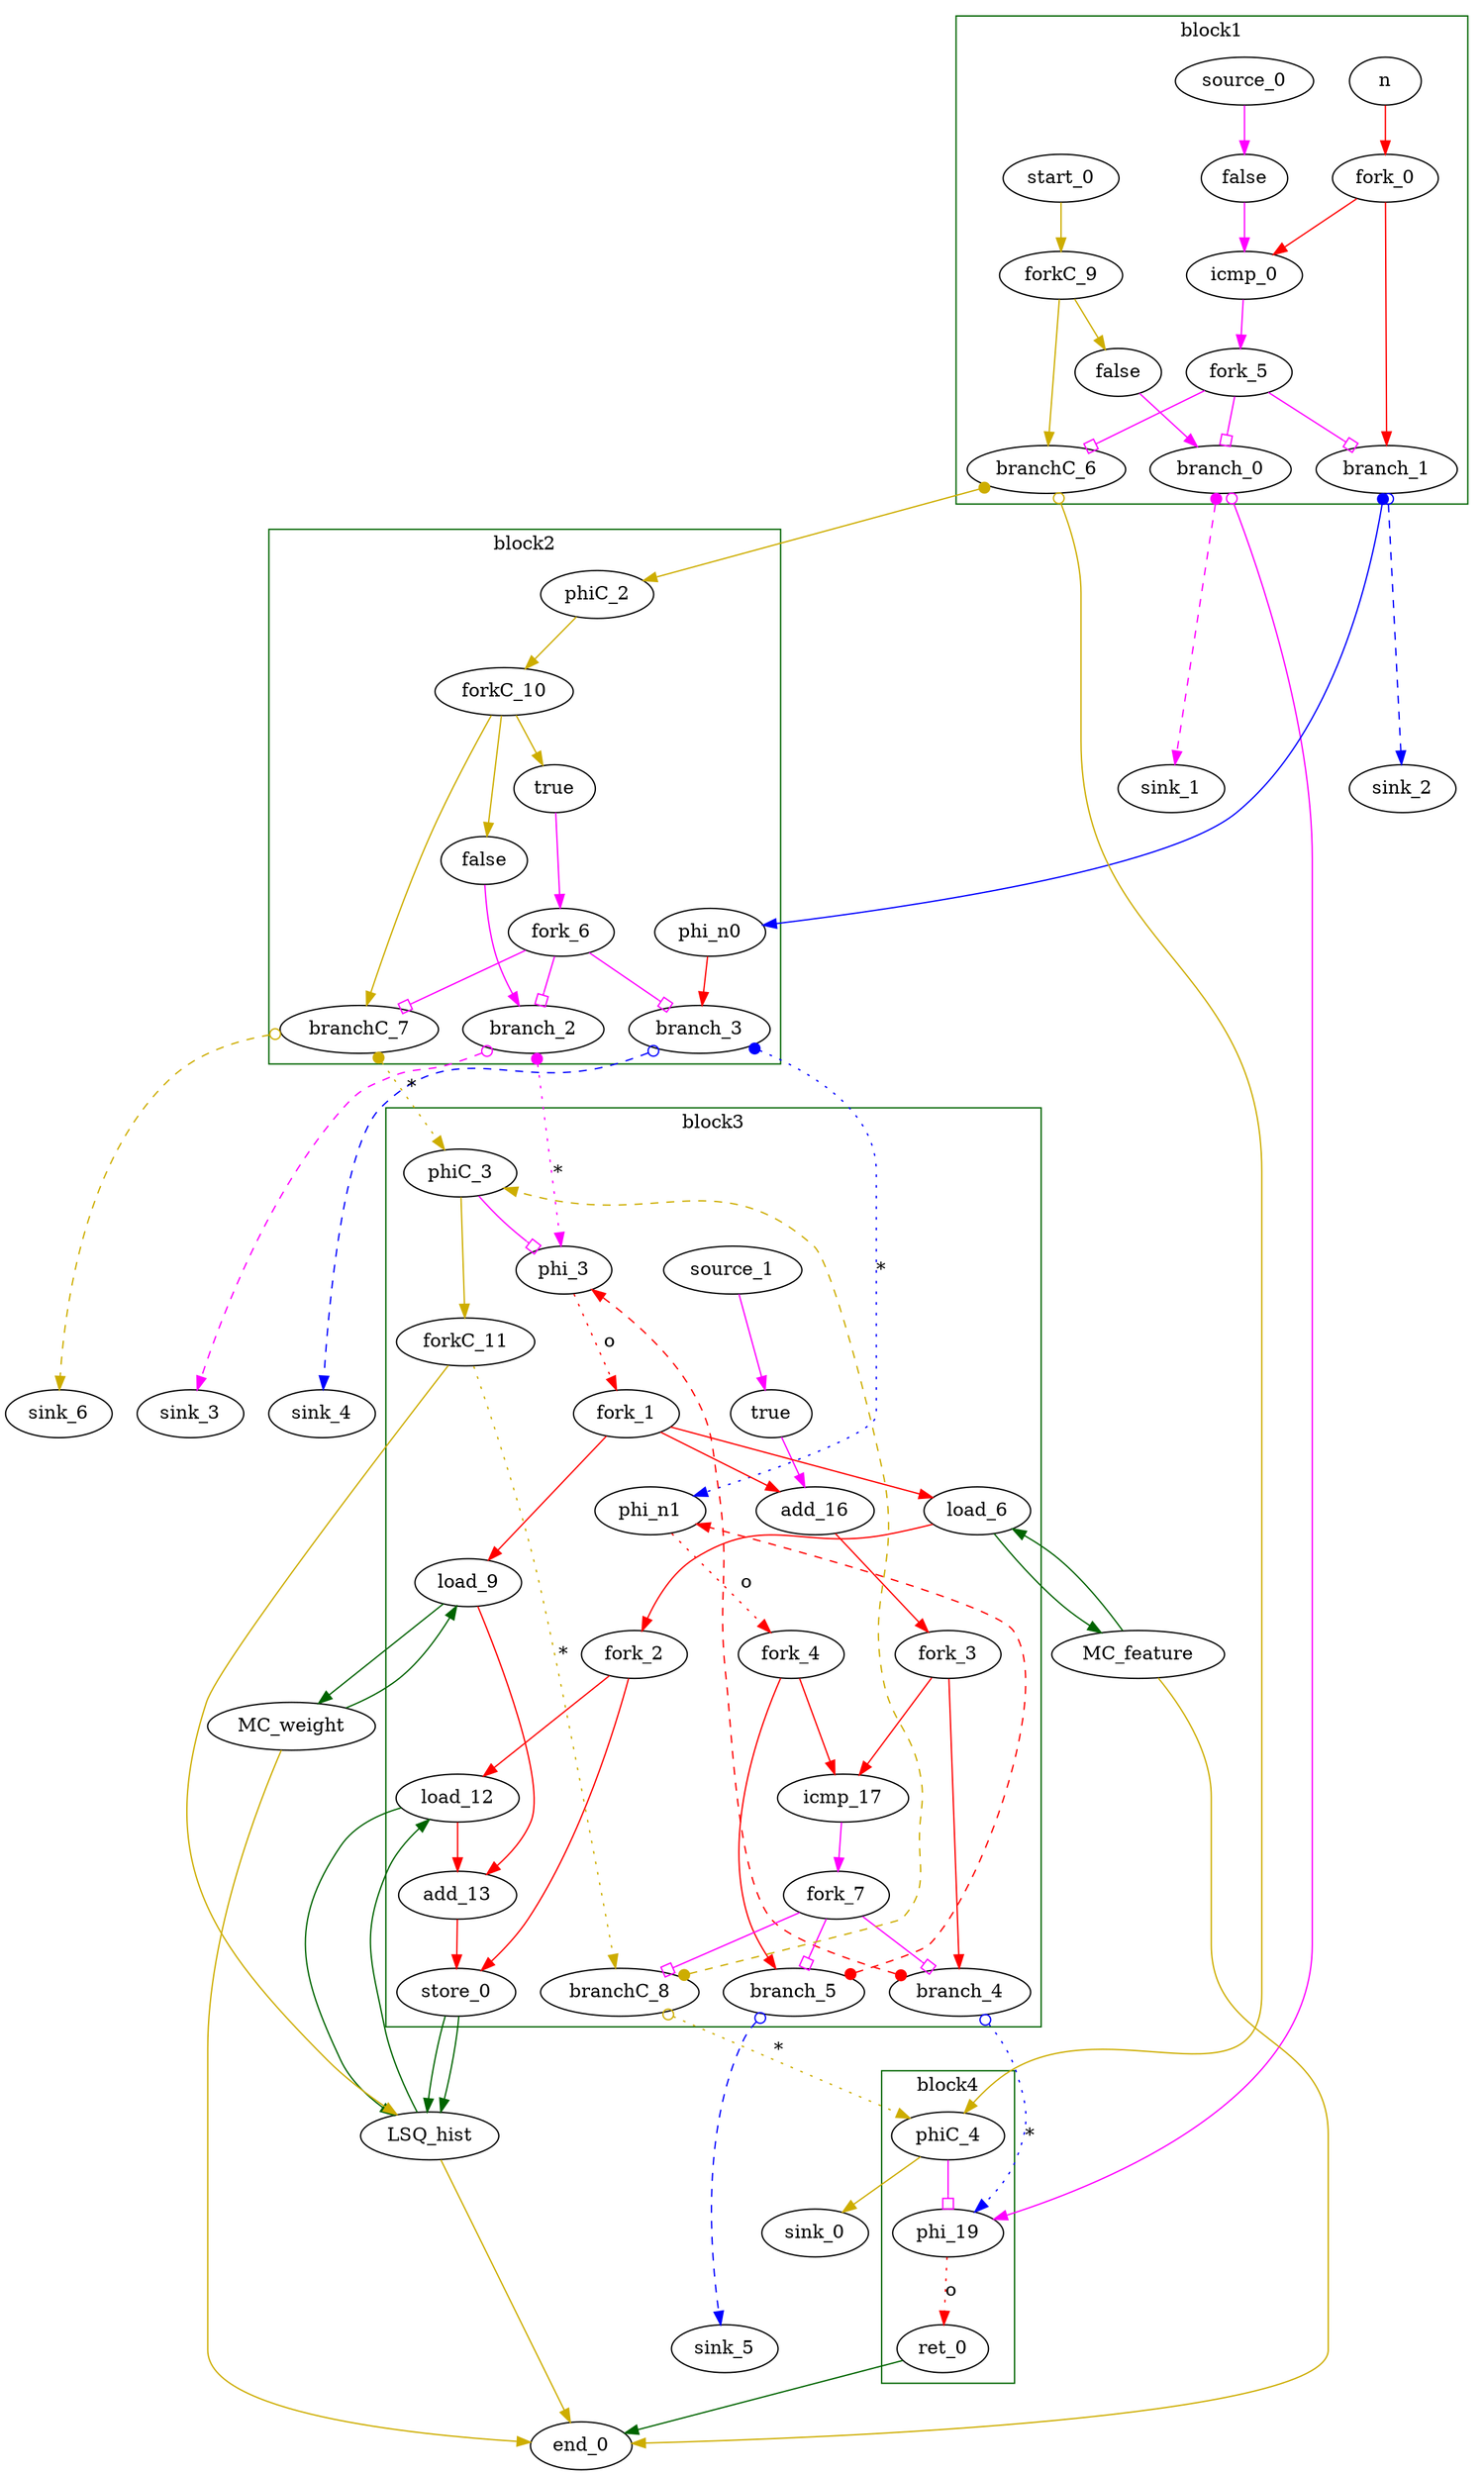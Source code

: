 // Number of blocks: 56
// Number of channels: 82
Digraph G {

  // Blocks
subgraph cluster_1 {
color = "darkgreen"
label = "block1"
  n [type=Entry, in="in1:32", out="out1:32", bbID = 1,  shape=oval];
  cst_0 [type=Constant, in="in1:1", out="out1:1", bbID = 1, value="0x0", label=false,  shape=oval];
  icmp_0 [type=Operator, in="in1:32 in2:32", out="out1:1", op = "icmp_sgt_op", delay=3.439, bbID = 1,  shape=oval];
  cst_3 [type=Constant, in="in1:1", out="out1:1", bbID = 1, value="0x0", label=false,  shape=oval];
  fork_0 [type=Fork, in="in1:32", out="out1:32 out2:32", bbID = 1,  shape=oval];
  branch_0 [type=Branch, in="in1:1 in2?:1", out="out1+:1 out2-:1", bbID = 1,  shape=oval];
  branch_1 [type=Branch, in="in1:32 in2?:1", out="out1+:32 out2-:32", bbID = 1,  shape=oval];
  fork_5 [type=Fork, in="in1:1", out="out1:1 out2:1 out3:1", bbID = 1,  shape=oval];
  start_0 [type=Entry, in="in1:0", out="out1:0", bbID = 1,  shape=oval];
  forkC_9 [type=Fork, in="in1:0", out="out1:0 out2:0", bbID = 1,  shape=oval];
  branchC_6 [type=Branch, in="in1:0 in2?:1", out="out1+:0 out2-:0", bbID = 1,  shape=oval];
  source_0 [type=Source, out="out1:1", bbID = 1,  shape=oval];
}
subgraph cluster_2 {
color = "darkgreen"
label = "block2"
  brCst_block2 [type=Constant, in="in1:1", out="out1:1", bbID = 2, value="0x1", label=true,  shape=oval];
  cst_1 [type=Constant, in="in1:1", out="out1:1", bbID = 2, value="0x0", label=false,  shape=oval];
  phi_n0 [type=Merge, in="in1:32", out="out1:32", bbID = 2,  shape=oval];
  branch_2 [type=Branch, in="in1:1 in2?:1", out="out1+:1 out2-:1", bbID = 2,  shape=oval];
  branch_3 [type=Branch, in="in1:32 in2?:1", out="out1+:32 out2-:32", bbID = 2,  shape=oval];
  fork_6 [type=Fork, in="in1:1", out="out1:1 out2:1 out3:1", bbID = 2,  shape=oval];
  phiC_2 [type=Merge, in="in1:0", out="out1:0", bbID = 2,  shape=oval];
  forkC_10 [type=Fork, in="in1:0", out="out1:0 out2:0 out3:0", bbID = 2,  shape=oval];
  branchC_7 [type=Branch, in="in1:0 in2?:1", out="out1+:0 out2-:0", bbID = 2,  shape=oval];
}
subgraph cluster_3 {
color = "darkgreen"
label = "block3"
  phi_3 [type=Mux, in="in1?:1 in2:31 in3:31", out="out1:31", delay=1.624, bbID = 3,  shape=oval];
  load_6 [type=Operator, in="in1:32 in2:31", out="out1:32 out2:31", op = "mc_load_op", delay=7.999, latency=2, bbID = 3, portID = 0, offset = 0,  shape=oval];
  load_9 [type=Operator, in="in1:32 in2:31", out="out1:32 out2:31", op = "mc_load_op", delay=7.999, latency=2, bbID = 3, portID = 0, offset = 0,  shape=oval];
  load_12 [type=Operator, in="in1:32 in2:32", out="out1:32 out2:32", op = "lsq_load_op", delay=7.999, latency=5, bbID = 3, portID = 0, offset = 0,  shape=oval];
  add_13 [type=Operator, in="in1:32 in2:32", out="out1:32", op = "add_op", delay=3.146, bbID = 3,  shape=oval];
  store_0 [type=Operator, in="in1:32 in2:32", out="out1:32 out2:32", op = "lsq_store_op", delay=8.058, bbID = 3, portID = 0, offset = 0,  shape=oval];
  cst_2 [type=Constant, in="in1:1", out="out1:1", bbID = 3, value="0x1", label=true,  shape=oval];
  add_16 [type=Operator, in="in1:31 in2:31", out="out1:31", op = "add_op", delay=3.146, bbID = 3,  shape=oval];
  icmp_17 [type=Operator, in="in1:32 in2:32", out="out1:1", op = "icmp_slt_op", delay=3.439, bbID = 3,  shape=oval];
  phi_n1 [type=Merge, in="in1:32 in2:32", out="out1:32", delay=1.624, bbID = 3,  shape=oval];
  fork_1 [type=Fork, in="in1:31", out="out1:31 out2:31 out3:31", bbID = 3,  shape=oval];
  fork_2 [type=Fork, in="in1:32", out="out1:32 out2:32", bbID = 3,  shape=oval];
  fork_3 [type=Fork, in="in1:31", out="out1:31 out2:31", bbID = 3,  shape=oval];
  fork_4 [type=Fork, in="in1:32", out="out1:32 out2:32", bbID = 3,  shape=oval];
  branch_4 [type=Branch, in="in1:31 in2?:1", out="out1+:31 out2-:31", bbID = 3,  shape=oval];
  branch_5 [type=Branch, in="in1:32 in2?:1", out="out1+:32 out2-:32", bbID = 3,  shape=oval];
  fork_7 [type=Fork, in="in1:1", out="out1:1 out2:1 out3:1", bbID = 3,  shape=oval];
  phiC_3 [type=CntrlMerge, in="in1:0 in2:0", out="out1:0 out2?:1", bbID = 3,  shape=oval];
  forkC_11 [type=Fork, in="in1:0", out="out1:0 out2:0", bbID = 3,  shape=oval];
  branchC_8 [type=Branch, in="in1:0 in2?:1", out="out1+:0 out2-:0", bbID = 3,  shape=oval];
  source_1 [type=Source, out="out1:1", bbID = 3,  shape=oval];
}
subgraph cluster_4 {
color = "darkgreen"
label = "block4"
  phi_19 [type=Mux, in="in1?:1 in2:31 in3:31", out="out1:31", delay=1.624, bbID = 4,  shape=oval];
  ret_0 [type=Operator, in="in1:31", out="out1:31", op = "ret_op", bbID = 4,  shape=oval];
  phiC_4 [type=CntrlMerge, in="in1:0 in2:0", out="out1:0 out2?:1", bbID = 4,  shape=oval];
}
  LSQ_hist [type=LSQ, in="in1:0*c0 in2:32*l0a in3:32*s0a in4:32*s0d", out="out1:32*l0d out2:0*e", bbID = 0, memory = "hist", bbcount = 1, ldcount = 1, stcount = 1, fifoDepth = 16, numLoads = "{1}", numStores = "{1}", loadOffsets = "{{0;0;0;0;0;0;0;0;0;0;0;0;0;0;0;0}}", storeOffsets = "{{1;0;0;0;0;0;0;0;0;0;0;0;0;0;0;0}}", loadPorts = "{{0;0;0;0;0;0;0;0;0;0;0;0;0;0;0;0}}", storePorts = "{{0;0;0;0;0;0;0;0;0;0;0;0;0;0;0;0}}", ];
  MC_feature [type=MC, in="in1:31*l0a", out="out1:32*l0d out2:0*e", bbID = 0, memory = "feature", bbcount = 0, ldcount = 1, stcount = 0, ];
  MC_weight [type=MC, in="in1:31*l0a", out="out1:32*l0d out2:0*e", bbID = 0, memory = "weight", bbcount = 0, ldcount = 1, stcount = 0, ];
  end_0 [type=Exit, in="in1:0*e in2:0*e in3:0*e in4:31", out="out1:31", bbID = 0,  shape=oval];
  sink_0 [type=Sink, in="in1:0", bbID = 0,  shape=oval];
  sink_1 [type=Sink, in="in1:1", bbID = 0,  shape=oval];
  sink_2 [type=Sink, in="in1:32", bbID = 0,  shape=oval];
  sink_3 [type=Sink, in="in1:1", bbID = 0,  shape=oval];
  sink_4 [type=Sink, in="in1:32", bbID = 0,  shape=oval];
  sink_5 [type=Sink, in="in1:32", bbID = 0,  shape=oval];
  sink_6 [type=Sink, in="in1:0", bbID = 0,  shape=oval];

  // Channels
  n -> fork_0 [from=out1, to=in1, arrowhead=normal, color=red];
  cst_0 -> icmp_0 [from=out1, to=in2, arrowhead=normal, color=magenta];
  icmp_0 -> fork_5 [from=out1, to=in1, arrowhead=normal, color=magenta];
  brCst_block2 -> fork_6 [from=out1, to=in1, arrowhead=normal, color=magenta];
  cst_1 -> branch_2 [from=out1, to=in1, arrowhead=normal, color=magenta];
  phi_3 -> fork_1 [from=out1, to=in1, arrowhead=normal, color=red, slots=1, style=dotted, label="o", transparent=true];
  load_6 -> fork_2 [from=out1, to=in1, arrowhead=normal, color=red];
  load_6 -> MC_feature [from=out2, to=in1, arrowhead=normal, color=darkgreen];
  load_9 -> add_13 [from=out1, to=in2, arrowhead=normal, color=red];
  load_9 -> MC_weight [from=out2, to=in1, arrowhead=normal, color=darkgreen];
  load_12 -> add_13 [from=out1, to=in1, arrowhead=normal, color=red];
  load_12 -> LSQ_hist [from=out2, to=in2, arrowhead=normal, color=darkgreen];
  add_13 -> store_0 [from=out1, to=in1, arrowhead=normal, color=red];
  store_0 -> LSQ_hist [from=out2, to=in3, arrowhead=normal, color=darkgreen];
  store_0 -> LSQ_hist [from=out1, to=in4, arrowhead=normal, color=darkgreen];
  cst_2 -> add_16 [from=out1, to=in2, arrowhead=normal, color=magenta];
  add_16 -> fork_3 [from=out1, to=in1, arrowhead=normal, color=red];
  icmp_17 -> fork_7 [from=out1, to=in1, arrowhead=normal, color=magenta];
  cst_3 -> branch_0 [from=out1, to=in1, arrowhead=normal, color=magenta];
  phi_19 -> ret_0 [from=out1, to=in1, arrowhead=normal, color=red, slots=1, style=dotted, label="o", transparent=true];
  ret_0 -> end_0 [from=out1, to=in4, arrowhead=normal, color=darkgreen];
  phi_n0 -> branch_3 [from=out1, to=in1, arrowhead=normal, color=red];
  phi_n1 -> fork_4 [from=out1, to=in1, arrowhead=normal, color=red, slots=1, style=dotted, label="o", transparent=true];
  fork_0 -> icmp_0 [from=out1, to=in1, arrowhead=normal, color=red];
  fork_0 -> branch_1 [from=out2, to=in1, arrowhead=normal, color=red];
  fork_1 -> load_6 [from=out2, to=in2, arrowhead=normal, color=red];
  fork_1 -> load_9 [from=out3, to=in2, arrowhead=normal, color=red];
  fork_1 -> add_16 [from=out1, to=in1, arrowhead=normal, color=red];
  fork_2 -> load_12 [from=out1, to=in2, arrowhead=normal, color=red];
  fork_2 -> store_0 [from=out2, to=in2, arrowhead=normal, color=red];
  fork_3 -> icmp_17 [from=out1, to=in1, arrowhead=normal, color=red];
  fork_3 -> branch_4 [from=out2, to=in1, arrowhead=normal, color=red];
  fork_4 -> icmp_17 [from=out1, to=in2, arrowhead=normal, color=red];
  fork_4 -> branch_5 [from=out2, to=in1, arrowhead=normal, color=red];
  branch_0 -> phi_19 [from=out2, to=in2, dir=both, arrowtail=odot, arrowhead=normal, color=magenta];
  branch_0 -> sink_1 [from=out1, to=in1, dir=both, arrowtail=dot, arrowhead=normal, color=magenta, style=dashed, minlen = 3];
  branch_1 -> phi_n0 [from=out1, to=in1, dir=both, arrowtail=dot, arrowhead=normal, color=blue];
  branch_1 -> sink_2 [from=out2, to=in1, dir=both, arrowtail=odot, arrowhead=normal, color=blue, style=dashed, minlen = 3];
  fork_5 -> branch_0 [from=out2, to=in2, arrowhead=obox, color=magenta];
  fork_5 -> branch_1 [from=out1, to=in2, arrowhead=obox, color=magenta];
  fork_5 -> branchC_6 [from=out3, to=in2, arrowhead=obox, color=magenta];
  branch_2 -> phi_3 [from=out1, to=in2, dir=both, arrowtail=dot, arrowhead=normal, color=magenta, slots=1, style=dotted, label="*", transparent=false];
  branch_2 -> sink_3 [from=out2, to=in1, dir=both, arrowtail=odot, arrowhead=normal, color=magenta, style=dashed, minlen = 3];
  branch_3 -> phi_n1 [from=out1, to=in1, dir=both, arrowtail=dot, arrowhead=normal, color=blue, slots=1, style=dotted, label="*", transparent=false];
  branch_3 -> sink_4 [from=out2, to=in1, dir=both, arrowtail=odot, arrowhead=normal, color=blue, style=dashed, minlen = 3];
  fork_6 -> branch_2 [from=out2, to=in2, arrowhead=obox, color=magenta];
  fork_6 -> branch_3 [from=out1, to=in2, arrowhead=obox, color=magenta];
  fork_6 -> branchC_7 [from=out3, to=in2, arrowhead=obox, color=magenta];
  branch_4 -> phi_3 [from=out1, to=in3, dir=both, arrowtail=dot, arrowhead=normal, color=red, constraint=false, style=dashed, minlen = 3];
  branch_4 -> phi_19 [from=out2, to=in3, dir=both, arrowtail=odot, arrowhead=normal, color=blue, slots=1, style=dotted, label="*", transparent=false];
  branch_5 -> phi_n1 [from=out1, to=in2, dir=both, arrowtail=dot, arrowhead=normal, color=red, constraint=false, style=dashed, minlen = 3];
  branch_5 -> sink_5 [from=out2, to=in1, dir=both, arrowtail=odot, arrowhead=normal, color=blue, style=dashed, minlen = 3];
  fork_7 -> branch_4 [from=out2, to=in2, arrowhead=obox, color=magenta];
  fork_7 -> branch_5 [from=out1, to=in2, arrowhead=obox, color=magenta];
  fork_7 -> branchC_8 [from=out3, to=in2, arrowhead=obox, color=magenta];
  LSQ_hist -> load_12 [from=out1, to=in1, arrowhead=normal, color=darkgreen];
  LSQ_hist -> end_0 [from=out2, to=in1, arrowhead=normal, color=gold3];
  MC_feature -> load_6 [from=out1, to=in1, arrowhead=normal, color=darkgreen];
  MC_feature -> end_0 [from=out2, to=in2, arrowhead=normal, color=gold3];
  MC_weight -> load_9 [from=out1, to=in1, arrowhead=normal, color=darkgreen];
  MC_weight -> end_0 [from=out2, to=in3, arrowhead=normal, color=gold3];
  start_0 -> forkC_9 [from=out1, to=in1, arrowhead=normal, color=gold3];
  forkC_9 -> cst_3 [from=out1, to=in1, arrowhead=normal, color=gold3];
  forkC_9 -> branchC_6 [from=out2, to=in1, arrowhead=normal, color=gold3];
  branchC_6 -> phiC_2 [from=out1, to=in1, dir=both, arrowtail=dot, arrowhead=normal, color=gold3];
  branchC_6 -> phiC_4 [from=out2, to=in1, dir=both, arrowtail=odot, arrowhead=normal, color=gold3];
  phiC_2 -> forkC_10 [from=out1, to=in1, arrowhead=normal, color=gold3];
  forkC_10 -> brCst_block2 [from=out3, to=in1, arrowhead=normal, color=gold3];
  forkC_10 -> cst_1 [from=out1, to=in1, arrowhead=normal, color=gold3];
  forkC_10 -> branchC_7 [from=out2, to=in1, arrowhead=normal, color=gold3];
  branchC_7 -> phiC_3 [from=out1, to=in1, dir=both, arrowtail=dot, arrowhead=normal, color=gold3, slots=1, style=dotted, label="*", transparent=false];
  branchC_7 -> sink_6 [from=out2, to=in1, dir=both, arrowtail=odot, arrowhead=normal, color=gold3, style=dashed, minlen = 3];
  phiC_3 -> phi_3 [from=out2, to=in1, arrowhead=obox, color=magenta];
  phiC_3 -> forkC_11 [from=out1, to=in1, arrowhead=normal, color=gold3];
  forkC_11 -> LSQ_hist [from=out1, to=in1, arrowhead=normal, color=gold3];
  forkC_11 -> branchC_8 [from=out2, to=in1, arrowhead=normal, color=gold3, slots=1, style=dotted, label="*", transparent=false];
  branchC_8 -> phiC_3 [from=out1, to=in2, dir=both, arrowtail=dot, arrowhead=normal, color=gold3, constraint=false, style=dashed, minlen = 3];
  branchC_8 -> phiC_4 [from=out2, to=in2, dir=both, arrowtail=odot, arrowhead=normal, color=gold3, slots=1, style=dotted, label="*", transparent=false];
  phiC_4 -> phi_19 [from=out2, to=in1, arrowhead=obox, color=magenta];
  phiC_4 -> sink_0 [from=out1, to=in1, arrowhead=normal, color=gold3];
  source_0 -> cst_0 [from=out1, to=in1, arrowhead=normal, color=magenta];
  source_1 -> cst_2 [from=out1, to=in1, arrowhead=normal, color=magenta];
}
